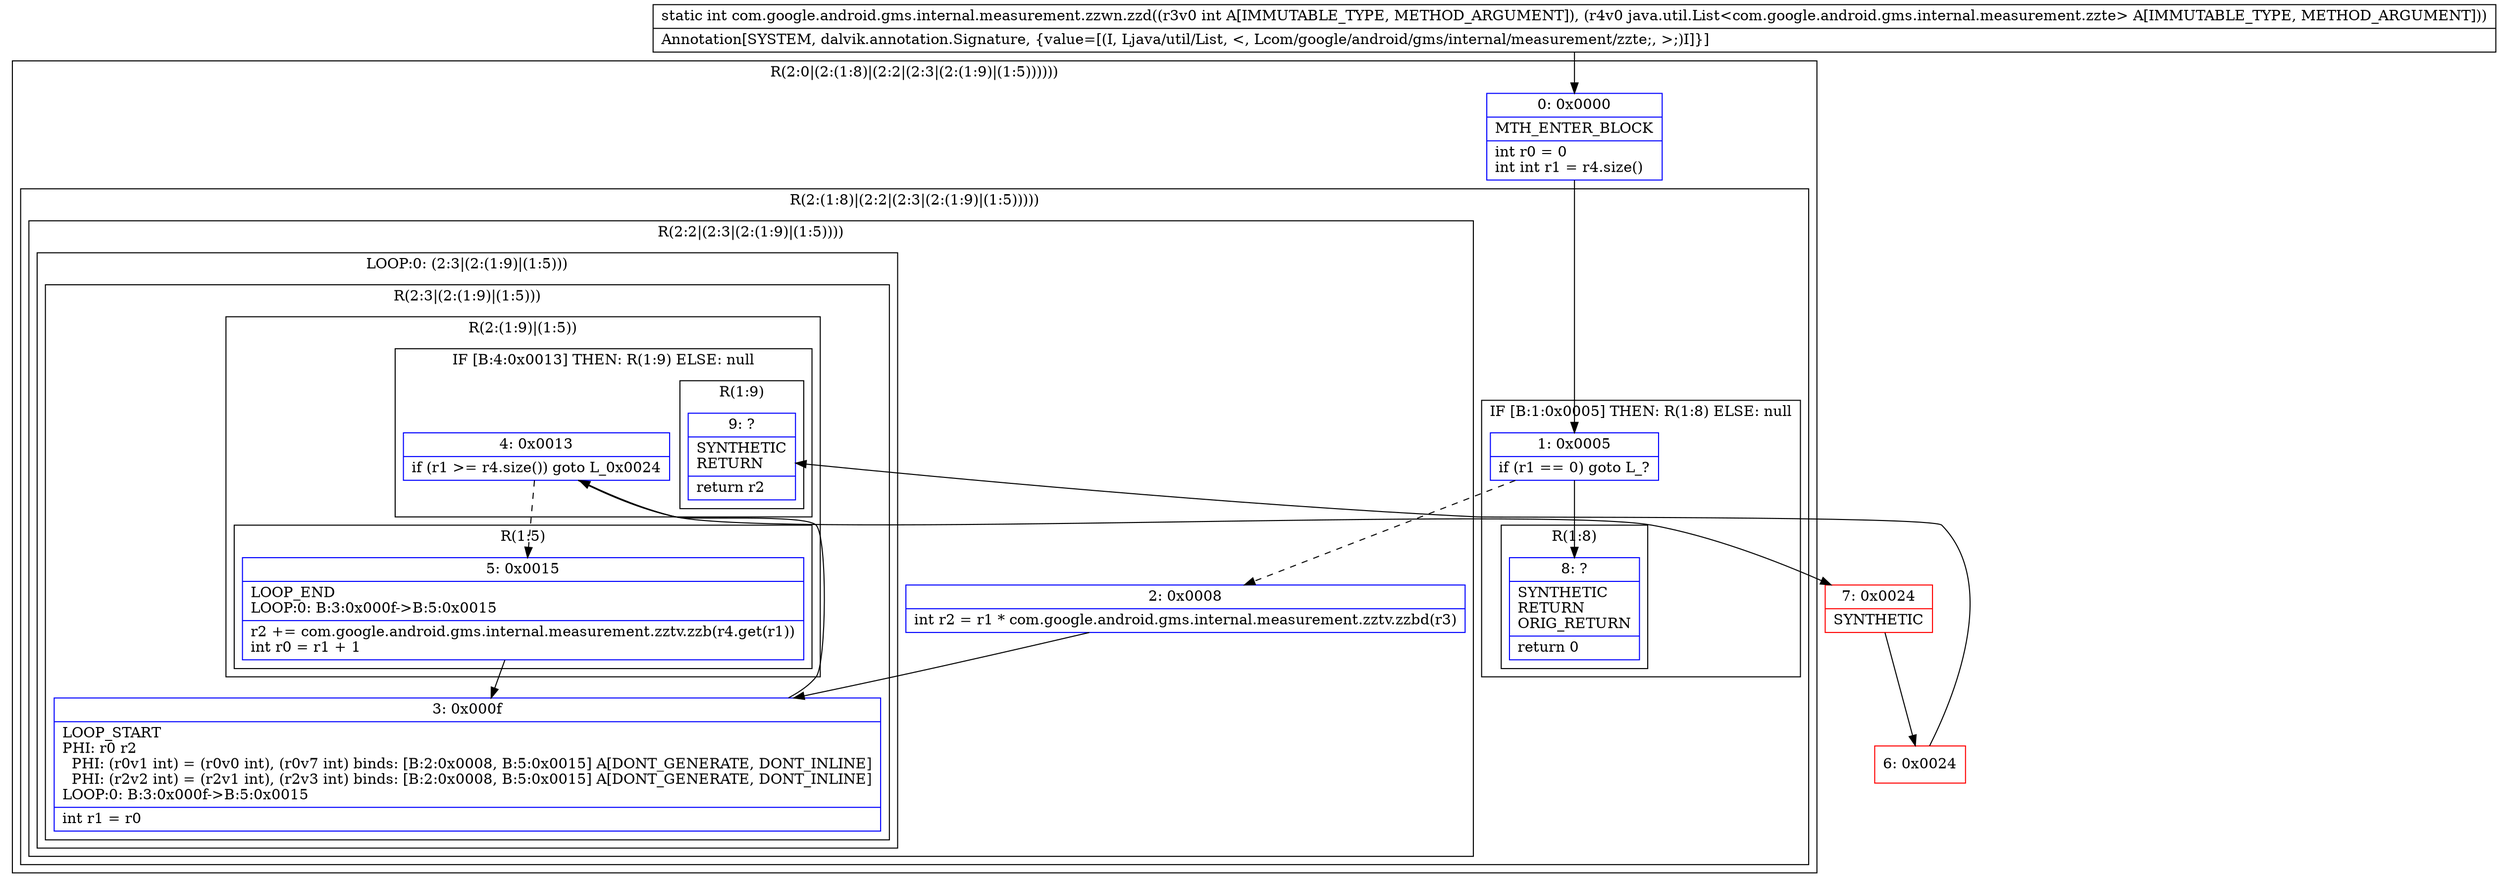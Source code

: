 digraph "CFG forcom.google.android.gms.internal.measurement.zzwn.zzd(ILjava\/util\/List;)I" {
subgraph cluster_Region_1903033555 {
label = "R(2:0|(2:(1:8)|(2:2|(2:3|(2:(1:9)|(1:5))))))";
node [shape=record,color=blue];
Node_0 [shape=record,label="{0\:\ 0x0000|MTH_ENTER_BLOCK\l|int r0 = 0\lint int r1 = r4.size()\l}"];
subgraph cluster_Region_311055791 {
label = "R(2:(1:8)|(2:2|(2:3|(2:(1:9)|(1:5)))))";
node [shape=record,color=blue];
subgraph cluster_IfRegion_442186178 {
label = "IF [B:1:0x0005] THEN: R(1:8) ELSE: null";
node [shape=record,color=blue];
Node_1 [shape=record,label="{1\:\ 0x0005|if (r1 == 0) goto L_?\l}"];
subgraph cluster_Region_813275049 {
label = "R(1:8)";
node [shape=record,color=blue];
Node_8 [shape=record,label="{8\:\ ?|SYNTHETIC\lRETURN\lORIG_RETURN\l|return 0\l}"];
}
}
subgraph cluster_Region_80663870 {
label = "R(2:2|(2:3|(2:(1:9)|(1:5))))";
node [shape=record,color=blue];
Node_2 [shape=record,label="{2\:\ 0x0008|int r2 = r1 * com.google.android.gms.internal.measurement.zztv.zzbd(r3)\l}"];
subgraph cluster_LoopRegion_1342990656 {
label = "LOOP:0: (2:3|(2:(1:9)|(1:5)))";
node [shape=record,color=blue];
subgraph cluster_Region_2019330910 {
label = "R(2:3|(2:(1:9)|(1:5)))";
node [shape=record,color=blue];
Node_3 [shape=record,label="{3\:\ 0x000f|LOOP_START\lPHI: r0 r2 \l  PHI: (r0v1 int) = (r0v0 int), (r0v7 int) binds: [B:2:0x0008, B:5:0x0015] A[DONT_GENERATE, DONT_INLINE]\l  PHI: (r2v2 int) = (r2v1 int), (r2v3 int) binds: [B:2:0x0008, B:5:0x0015] A[DONT_GENERATE, DONT_INLINE]\lLOOP:0: B:3:0x000f\-\>B:5:0x0015\l|int r1 = r0\l}"];
subgraph cluster_Region_1814927830 {
label = "R(2:(1:9)|(1:5))";
node [shape=record,color=blue];
subgraph cluster_IfRegion_866653331 {
label = "IF [B:4:0x0013] THEN: R(1:9) ELSE: null";
node [shape=record,color=blue];
Node_4 [shape=record,label="{4\:\ 0x0013|if (r1 \>= r4.size()) goto L_0x0024\l}"];
subgraph cluster_Region_800226368 {
label = "R(1:9)";
node [shape=record,color=blue];
Node_9 [shape=record,label="{9\:\ ?|SYNTHETIC\lRETURN\l|return r2\l}"];
}
}
subgraph cluster_Region_912504473 {
label = "R(1:5)";
node [shape=record,color=blue];
Node_5 [shape=record,label="{5\:\ 0x0015|LOOP_END\lLOOP:0: B:3:0x000f\-\>B:5:0x0015\l|r2 += com.google.android.gms.internal.measurement.zztv.zzb(r4.get(r1))\lint r0 = r1 + 1\l}"];
}
}
}
}
}
}
}
Node_6 [shape=record,color=red,label="{6\:\ 0x0024}"];
Node_7 [shape=record,color=red,label="{7\:\ 0x0024|SYNTHETIC\l}"];
MethodNode[shape=record,label="{static int com.google.android.gms.internal.measurement.zzwn.zzd((r3v0 int A[IMMUTABLE_TYPE, METHOD_ARGUMENT]), (r4v0 java.util.List\<com.google.android.gms.internal.measurement.zzte\> A[IMMUTABLE_TYPE, METHOD_ARGUMENT]))  | Annotation[SYSTEM, dalvik.annotation.Signature, \{value=[(I, Ljava\/util\/List, \<, Lcom\/google\/android\/gms\/internal\/measurement\/zzte;, \>;)I]\}]\l}"];
MethodNode -> Node_0;
Node_0 -> Node_1;
Node_1 -> Node_2[style=dashed];
Node_1 -> Node_8;
Node_2 -> Node_3;
Node_3 -> Node_4;
Node_4 -> Node_5[style=dashed];
Node_4 -> Node_7;
Node_5 -> Node_3;
Node_6 -> Node_9;
Node_7 -> Node_6;
}

